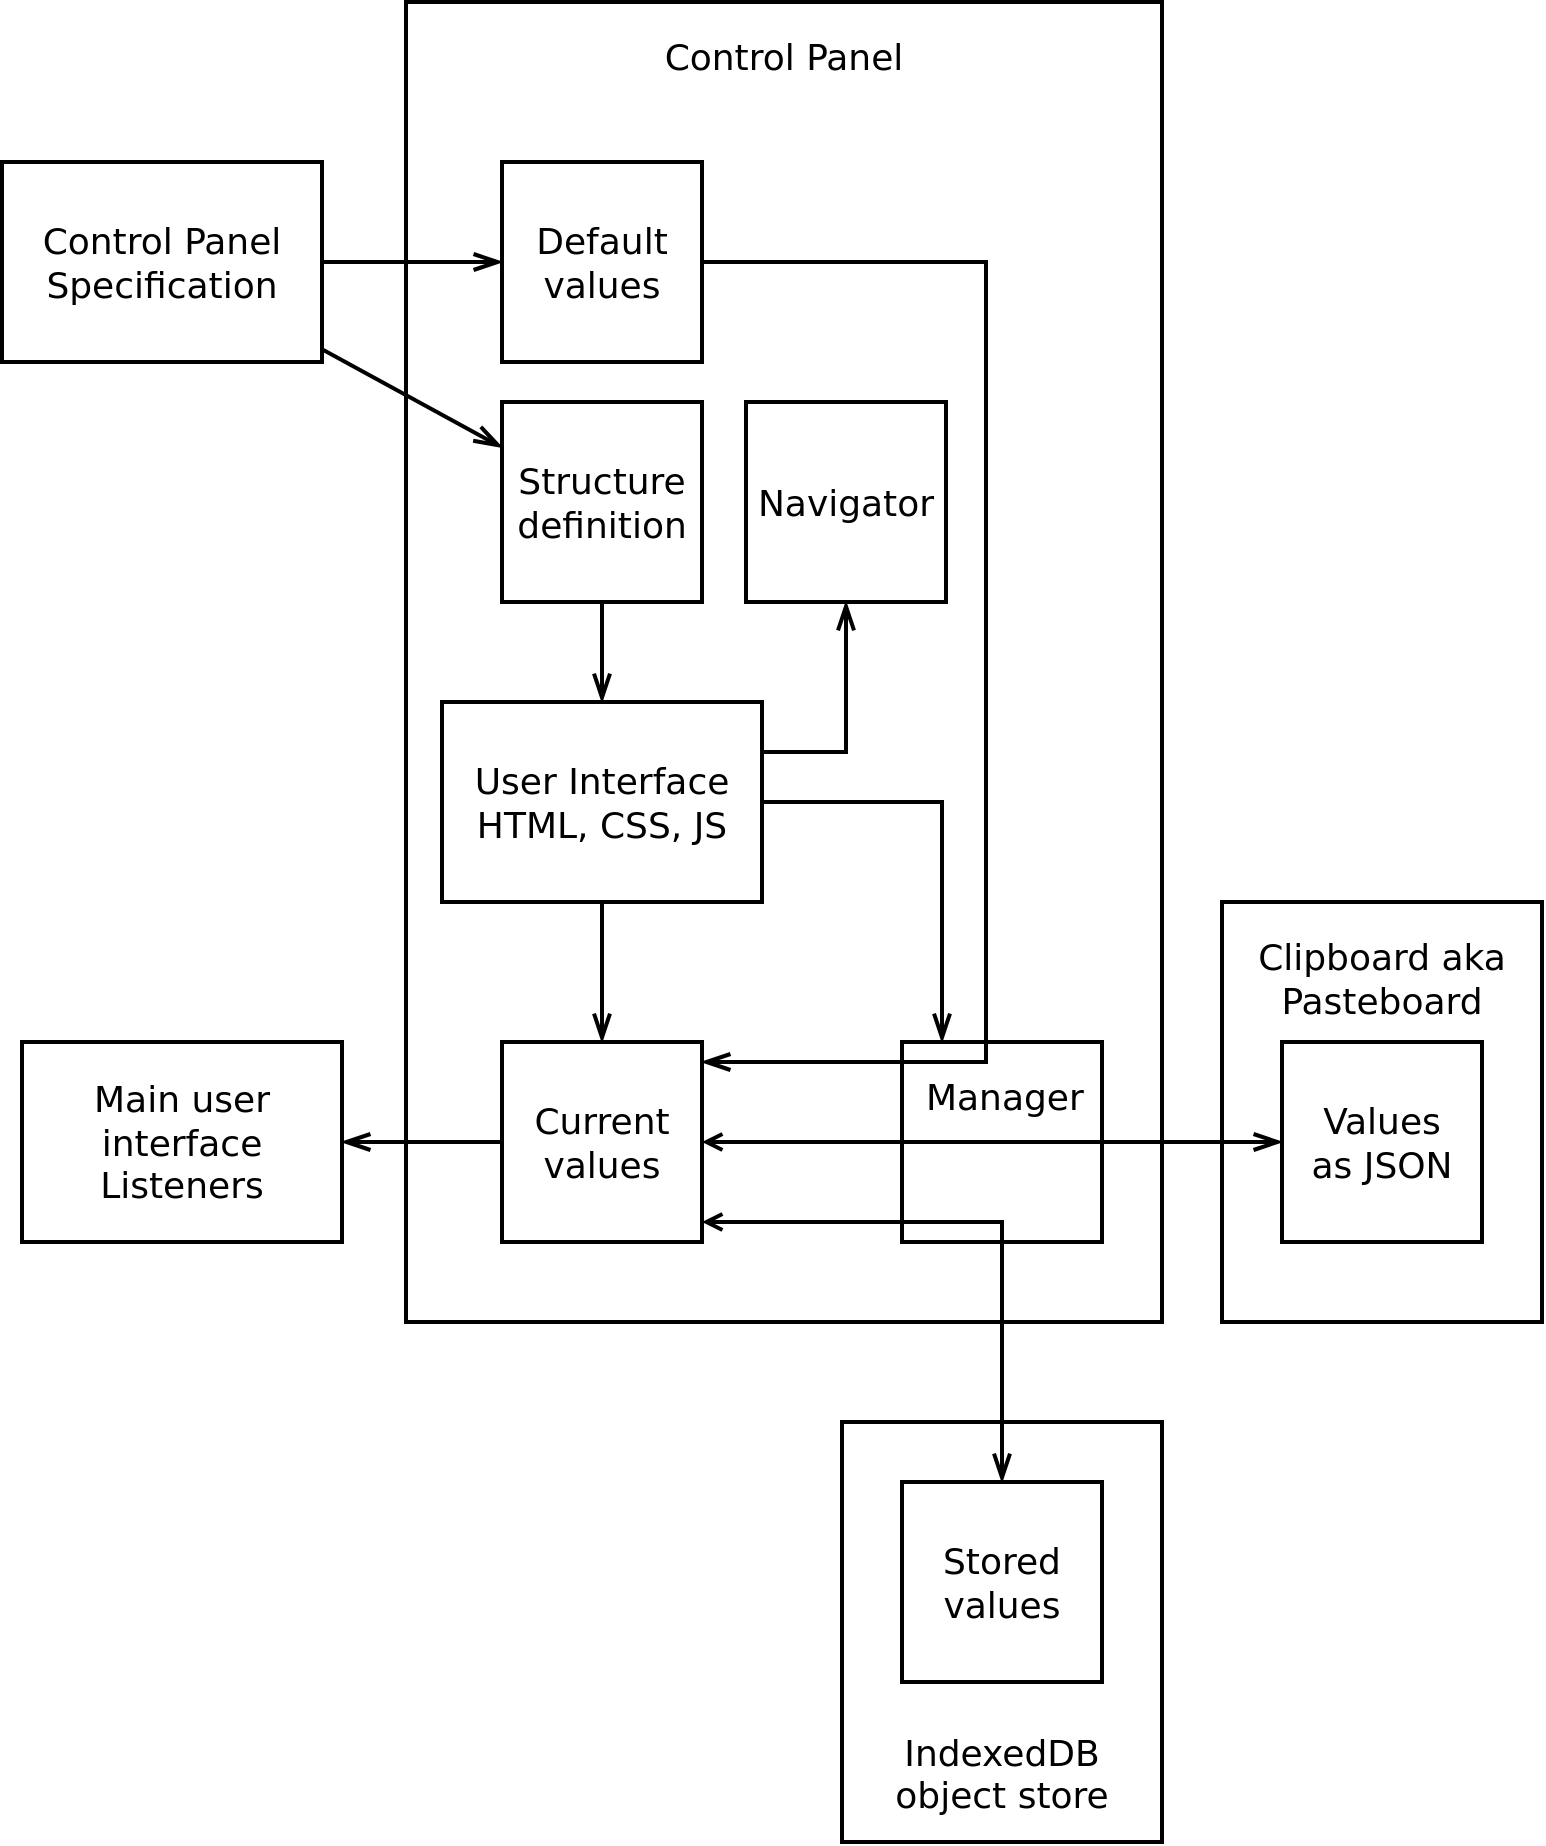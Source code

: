 <mxfile version="13.4.5" type="device"><diagram id="8iaUl4iCqBiWcX7CuOSy" name="Page-1"><mxGraphModel dx="1102" dy="1000" grid="1" gridSize="10" guides="1" tooltips="1" connect="1" arrows="1" fold="1" page="1" pageScale="1" pageWidth="827" pageHeight="1169" background="#ffffff" math="0" shadow="0"><root><mxCell id="0"/><mxCell id="1" parent="0"/><mxCell id="Fm5D-SQ31K8jPGUoVonb-25" value="Control Panel" style="rounded=0;shadow=0;comic=0;labelBackgroundColor=none;strokeColor=#000000;strokeWidth=2;fillColor=none;fontFamily=DejaVu Sans;fontSize=18;fontColor=#000000;align=center;arcSize=20;spacingTop=10;spacingLeft=10;spacing=2;spacingBottom=10;spacingRight=10;points=[[0.2, 0], [0.4, 0], [0.6, 0], [0.8, 0], [0.5,1]];whiteSpace=wrap;verticalAlign=top;" parent="1" vertex="1"><mxGeometry x="230" y="100" width="378" height="660" as="geometry"/></mxCell><mxCell id="Fm5D-SQ31K8jPGUoVonb-28" value="" style="endArrow=openThin;html=1;fontSize=18;strokeWidth=2;endFill=0;endSize=10;labelBackgroundColor=none;spacingTop=-55;align=left;rounded=0;elbow=vertical;startArrow=open;startFill=0;fontFamily=DejaVu Sans;" parent="1" source="R9UFI9LdPLoghuVG1u4X-32" target="R9UFI9LdPLoghuVG1u4X-31" edge="1"><mxGeometry width="50" height="50" relative="1" as="geometry"><mxPoint x="438" y="790" as="sourcePoint"/><mxPoint x="988" y="825" as="targetPoint"/></mxGeometry></mxCell><mxCell id="R9UFI9LdPLoghuVG1u4X-20" value="Manager" style="rounded=0;shadow=0;comic=0;labelBackgroundColor=none;strokeColor=#000000;strokeWidth=2;fillColor=none;fontFamily=DejaVu Sans;fontSize=18;fontColor=#000000;align=left;arcSize=20;spacingTop=10;spacingLeft=10;spacing=2;spacingBottom=10;spacingRight=10;points=[[0.2, 0], [0.4, 0], [0.6, 0], [0.8, 0], [0.5,1]];whiteSpace=wrap;verticalAlign=top;" parent="1" vertex="1"><mxGeometry x="478" y="620" width="100" height="100" as="geometry"/></mxCell><mxCell id="R9UFI9LdPLoghuVG1u4X-22" value="Clipboard aka Pasteboard" style="rounded=0;shadow=0;comic=0;labelBackgroundColor=none;strokeColor=#000000;strokeWidth=2;fillColor=none;fontFamily=DejaVu Sans;fontSize=18;fontColor=#000000;align=center;arcSize=20;spacingTop=10;spacingLeft=10;spacing=2;spacingBottom=10;spacingRight=10;points=[[0.2, 0], [0.4, 0], [0.6, 0], [0.8, 0], [0.5,1]];whiteSpace=wrap;verticalAlign=top;" parent="1" vertex="1"><mxGeometry x="638" y="550" width="160" height="210" as="geometry"/></mxCell><mxCell id="R9UFI9LdPLoghuVG1u4X-23" value="IndexedDB object store" style="rounded=0;shadow=0;comic=0;labelBackgroundColor=none;strokeColor=#000000;strokeWidth=2;fillColor=none;fontFamily=DejaVu Sans;fontSize=18;fontColor=#000000;align=center;arcSize=20;spacingTop=10;spacingLeft=10;spacing=2;spacingBottom=10;spacingRight=10;points=[[0.2, 0], [0.4, 0], [0.6, 0], [0.8, 0], [0.5,1]];whiteSpace=wrap;verticalAlign=bottom;" parent="1" vertex="1"><mxGeometry x="448" y="810" width="160" height="210" as="geometry"/></mxCell><mxCell id="R9UFI9LdPLoghuVG1u4X-24" value="" style="endArrow=openThin;html=1;fontSize=18;strokeWidth=2;endFill=0;endSize=10;labelBackgroundColor=none;spacingTop=-55;align=left;rounded=0;elbow=vertical;startArrow=open;startFill=0;edgeStyle=elbowEdgeStyle;exitX=1;exitY=0.9;exitDx=0;exitDy=0;fontFamily=DejaVu Sans;" parent="1" source="R9UFI9LdPLoghuVG1u4X-32" target="R9UFI9LdPLoghuVG1u4X-30" edge="1"><mxGeometry width="50" height="50" relative="1" as="geometry"><mxPoint x="658" y="627.317" as="sourcePoint"/><mxPoint x="848" y="622.683" as="targetPoint"/><Array as="points"><mxPoint x="468" y="710"/></Array></mxGeometry></mxCell><mxCell id="R9UFI9LdPLoghuVG1u4X-25" value="Default values" style="rounded=0;shadow=0;comic=0;labelBackgroundColor=none;strokeColor=#000000;strokeWidth=2;fillColor=none;fontFamily=DejaVu Sans;fontSize=18;fontColor=#000000;align=center;arcSize=20;spacingTop=10;spacingLeft=10;spacing=2;spacingBottom=10;spacingRight=10;points=[[0.2, 0], [0.4, 0], [0.6, 0], [0.8, 0], [0.5,1]];whiteSpace=wrap;verticalAlign=middle;" parent="1" vertex="1"><mxGeometry x="278" y="180" width="100" height="100" as="geometry"/></mxCell><mxCell id="R9UFI9LdPLoghuVG1u4X-26" value="Control Panel Specification" style="rounded=0;shadow=0;comic=0;labelBackgroundColor=none;strokeColor=#000000;strokeWidth=2;fillColor=none;fontFamily=DejaVu Sans;fontSize=18;fontColor=#000000;align=center;arcSize=20;spacingTop=10;spacingLeft=10;spacing=2;spacingBottom=10;spacingRight=10;points=[[0.2, 0], [0.4, 0], [0.6, 0], [0.8, 0], [0.5,1]];whiteSpace=wrap;verticalAlign=middle;" parent="1" vertex="1"><mxGeometry x="28" y="180" width="160" height="100" as="geometry"/></mxCell><mxCell id="R9UFI9LdPLoghuVG1u4X-27" value="" style="endArrow=openThin;html=1;fontSize=18;strokeWidth=2;endFill=0;endSize=10;labelBackgroundColor=none;spacingTop=-55;align=left;rounded=0;elbow=vertical;fontFamily=DejaVu Sans;" parent="1" source="R9UFI9LdPLoghuVG1u4X-26" target="R9UFI9LdPLoghuVG1u4X-25" edge="1"><mxGeometry width="50" height="50" relative="1" as="geometry"><mxPoint x="723" y="994.0" as="sourcePoint"/><mxPoint x="723" y="1040" as="targetPoint"/></mxGeometry></mxCell><mxCell id="R9UFI9LdPLoghuVG1u4X-28" value="Structure definition" style="rounded=0;shadow=0;comic=0;labelBackgroundColor=none;strokeColor=#000000;strokeWidth=2;fillColor=none;fontFamily=DejaVu Sans;fontSize=18;fontColor=#000000;align=center;arcSize=20;spacingTop=10;spacingLeft=10;spacing=2;spacingBottom=10;spacingRight=10;points=[[0.2, 0], [0.4, 0], [0.6, 0], [0.8, 0], [0.5,1]];whiteSpace=wrap;verticalAlign=middle;" parent="1" vertex="1"><mxGeometry x="278" y="300" width="100" height="100" as="geometry"/></mxCell><mxCell id="R9UFI9LdPLoghuVG1u4X-29" value="" style="endArrow=openThin;html=1;fontSize=18;strokeWidth=2;endFill=0;endSize=10;labelBackgroundColor=none;spacingTop=-55;align=left;rounded=0;elbow=vertical;fontFamily=DejaVu Sans;" parent="1" source="R9UFI9LdPLoghuVG1u4X-26" target="R9UFI9LdPLoghuVG1u4X-28" edge="1"><mxGeometry width="50" height="50" relative="1" as="geometry"><mxPoint x="808" y="351.385" as="sourcePoint"/><mxPoint x="698" y="392" as="targetPoint"/></mxGeometry></mxCell><mxCell id="R9UFI9LdPLoghuVG1u4X-30" value="Stored values" style="rounded=0;shadow=0;comic=0;labelBackgroundColor=none;strokeColor=#000000;strokeWidth=2;fillColor=none;fontFamily=DejaVu Sans;fontSize=18;fontColor=#000000;align=center;arcSize=20;spacingTop=10;spacingLeft=10;spacing=2;spacingBottom=10;spacingRight=10;points=[[0.2, 0], [0.4, 0], [0.6, 0], [0.8, 0], [0.5,1]];whiteSpace=wrap;verticalAlign=middle;" parent="1" vertex="1"><mxGeometry x="478" y="840" width="100" height="100" as="geometry"/></mxCell><mxCell id="R9UFI9LdPLoghuVG1u4X-31" value="Values as JSON" style="rounded=0;shadow=0;comic=0;labelBackgroundColor=none;strokeColor=#000000;strokeWidth=2;fillColor=none;fontFamily=DejaVu Sans;fontSize=18;fontColor=#000000;align=center;arcSize=20;spacingTop=10;spacingLeft=10;spacing=2;spacingBottom=10;spacingRight=10;points=[[0.2, 0], [0.4, 0], [0.6, 0], [0.8, 0], [0.5,1]];whiteSpace=wrap;verticalAlign=middle;" parent="1" vertex="1"><mxGeometry x="668" y="620" width="100" height="100" as="geometry"/></mxCell><mxCell id="R9UFI9LdPLoghuVG1u4X-32" value="Current values" style="rounded=0;shadow=0;comic=0;labelBackgroundColor=none;strokeColor=#000000;strokeWidth=2;fillColor=none;fontFamily=DejaVu Sans;fontSize=18;fontColor=#000000;align=center;arcSize=20;spacingTop=10;spacingLeft=10;spacing=2;spacingBottom=10;spacingRight=10;points=[[1, 0.1], [1, 0.5], [1, 0.9]]; whiteSpace=wrap;verticalAlign=middle;whiteSpace=wrap;" parent="1" vertex="1"><mxGeometry x="278" y="620" width="100" height="100" as="geometry"/></mxCell><mxCell id="R9UFI9LdPLoghuVG1u4X-33" value="User Interface HTML, CSS, JS" style="rounded=0;shadow=0;comic=0;labelBackgroundColor=none;strokeColor=#000000;strokeWidth=2;fillColor=none;fontFamily=DejaVu Sans;fontSize=18;fontColor=#000000;align=center;arcSize=20;spacingTop=10;spacingLeft=10;spacing=2;spacingBottom=10;spacingRight=10;points=[[0.2, 0], [0.4, 0], [0.6, 0], [0.8, 0], [0.5,1], [1, 0.25], [1, 0.75]];whiteSpace=wrap;verticalAlign=middle;" parent="1" vertex="1"><mxGeometry x="248" y="450" width="160" height="100" as="geometry"/></mxCell><mxCell id="R9UFI9LdPLoghuVG1u4X-34" value="" style="endArrow=openThin;html=1;fontSize=18;strokeWidth=2;endFill=0;endSize=10;labelBackgroundColor=none;spacingTop=-55;align=left;rounded=0;elbow=vertical;fontFamily=DejaVu Sans;" parent="1" source="R9UFI9LdPLoghuVG1u4X-28" target="R9UFI9LdPLoghuVG1u4X-33" edge="1"><mxGeometry width="50" height="50" relative="1" as="geometry"><mxPoint x="158" y="349.245" as="sourcePoint"/><mxPoint x="288" y="378.679" as="targetPoint"/></mxGeometry></mxCell><mxCell id="R9UFI9LdPLoghuVG1u4X-36" value="" style="endArrow=openThin;html=1;fontSize=18;strokeWidth=2;endFill=0;endSize=10;labelBackgroundColor=none;spacingTop=-55;align=left;rounded=0;edgeStyle=elbowEdgeStyle;entryX=1;entryY=0.1;entryDx=0;entryDy=0;fontFamily=DejaVu Sans;" parent="1" source="R9UFI9LdPLoghuVG1u4X-25" target="R9UFI9LdPLoghuVG1u4X-32" edge="1"><mxGeometry width="50" height="50" relative="1" as="geometry"><mxPoint x="388" y="440" as="sourcePoint"/><mxPoint x="188" y="620" as="targetPoint"/><Array as="points"><mxPoint x="520" y="450"/><mxPoint x="568" y="620"/></Array></mxGeometry></mxCell><mxCell id="R9UFI9LdPLoghuVG1u4X-37" value="" style="endArrow=openThin;html=1;fontSize=18;strokeWidth=2;endFill=0;endSize=10;labelBackgroundColor=none;spacingTop=-55;align=left;rounded=0;elbow=vertical;entryX=0.2;entryY=0;entryDx=0;entryDy=0;edgeStyle=elbowEdgeStyle;fontFamily=DejaVu Sans;" parent="1" source="R9UFI9LdPLoghuVG1u4X-33" target="R9UFI9LdPLoghuVG1u4X-20" edge="1"><mxGeometry width="50" height="50" relative="1" as="geometry"><mxPoint x="328" y="440" as="sourcePoint"/><mxPoint x="458" y="440" as="targetPoint"/><Array as="points"><mxPoint x="390" y="500"/></Array></mxGeometry></mxCell><mxCell id="R9UFI9LdPLoghuVG1u4X-38" value="Navigator" style="rounded=0;shadow=0;comic=0;labelBackgroundColor=none;strokeColor=#000000;strokeWidth=2;fillColor=none;fontFamily=DejaVu Sans;fontSize=18;fontColor=#000000;align=center;arcSize=20;spacingTop=0;spacingLeft=0;spacing=2;spacingBottom=0;spacingRight=0;points=[[0.2, 0], [0.4, 0], [0.6, 0], [0.8, 0], [0.5,1]];whiteSpace=wrap;verticalAlign=middle;" parent="1" vertex="1"><mxGeometry x="400" y="300" width="100" height="100" as="geometry"/></mxCell><mxCell id="R9UFI9LdPLoghuVG1u4X-39" value="" style="endArrow=openThin;html=1;fontSize=18;strokeWidth=2;endFill=0;endSize=10;labelBackgroundColor=none;spacingTop=-55;align=left;rounded=0;exitX=1;exitY=0.25;exitDx=0;exitDy=0;edgeStyle=elbowEdgeStyle;elbow=vertical;entryX=0.5;entryY=1;entryDx=0;entryDy=0;fontFamily=DejaVu Sans;" parent="1" source="R9UFI9LdPLoghuVG1u4X-33" target="R9UFI9LdPLoghuVG1u4X-38" edge="1"><mxGeometry width="50" height="50" relative="1" as="geometry"><mxPoint x="508" y="440" as="sourcePoint"/><mxPoint x="508" y="580" as="targetPoint"/><Array as="points"><mxPoint x="430" y="475"/></Array></mxGeometry></mxCell><mxCell id="R9UFI9LdPLoghuVG1u4X-40" value="Main user interface Listeners" style="rounded=0;shadow=0;comic=0;labelBackgroundColor=none;strokeColor=#000000;strokeWidth=2;fillColor=none;fontFamily=DejaVu Sans;fontSize=18;fontColor=#000000;align=center;arcSize=20;spacingTop=10;spacingLeft=10;spacing=2;spacingBottom=10;spacingRight=10;points=[[0.2, 0], [0.4, 0], [0.6, 0], [0.8, 0], [0.5,1]];whiteSpace=wrap;verticalAlign=middle;" parent="1" vertex="1"><mxGeometry x="38" y="620" width="160" height="100" as="geometry"/></mxCell><mxCell id="R9UFI9LdPLoghuVG1u4X-41" value="" style="endArrow=openThin;html=1;fontSize=18;strokeWidth=2;endFill=0;endSize=10;labelBackgroundColor=none;spacingTop=-55;align=left;rounded=0;elbow=vertical;fontFamily=DejaVu Sans;" parent="1" source="R9UFI9LdPLoghuVG1u4X-32" target="R9UFI9LdPLoghuVG1u4X-40" edge="1"><mxGeometry width="50" height="50" relative="1" as="geometry"><mxPoint x="198.0" y="483.636" as="sourcePoint"/><mxPoint x="288.0" y="532.727" as="targetPoint"/></mxGeometry></mxCell><mxCell id="R9UFI9LdPLoghuVG1u4X-42" value="" style="endArrow=openThin;html=1;fontSize=18;strokeWidth=2;endFill=0;endSize=10;labelBackgroundColor=none;spacingTop=-55;align=left;rounded=0;elbow=vertical;fontFamily=DejaVu Sans;" parent="1" source="R9UFI9LdPLoghuVG1u4X-33" target="R9UFI9LdPLoghuVG1u4X-32" edge="1"><mxGeometry width="50" height="50" relative="1" as="geometry"><mxPoint x="378.667" y="460" as="sourcePoint"/><mxPoint x="419.333" y="410" as="targetPoint"/></mxGeometry></mxCell></root></mxGraphModel></diagram></mxfile>